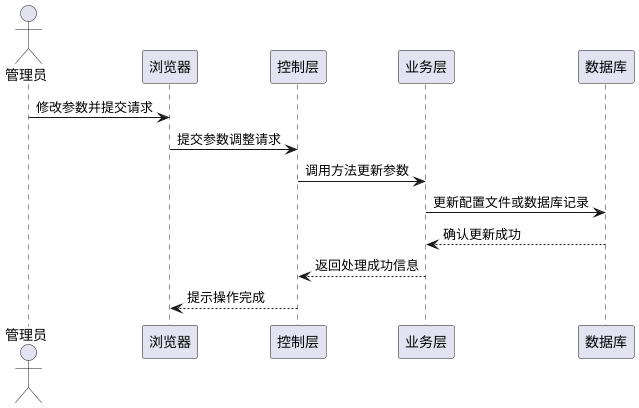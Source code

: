 @startuml
actor 管理员 as Admin
participant 浏览器 as Browser
participant 控制层 as Controller
participant 业务层 as Service
participant 数据库 as ConfigDB

Admin -> Browser : 修改参数并提交请求
Browser -> Controller : 提交参数调整请求
Controller -> Service : 调用方法更新参数
Service -> ConfigDB : 更新配置文件或数据库记录
ConfigDB --> Service : 确认更新成功
Service --> Controller : 返回处理成功信息
Controller --> Browser : 提示操作完成
@enduml
